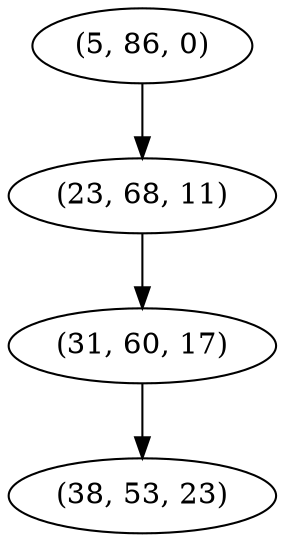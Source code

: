 digraph tree {
    "(5, 86, 0)";
    "(23, 68, 11)";
    "(31, 60, 17)";
    "(38, 53, 23)";
    "(5, 86, 0)" -> "(23, 68, 11)";
    "(23, 68, 11)" -> "(31, 60, 17)";
    "(31, 60, 17)" -> "(38, 53, 23)";
}
